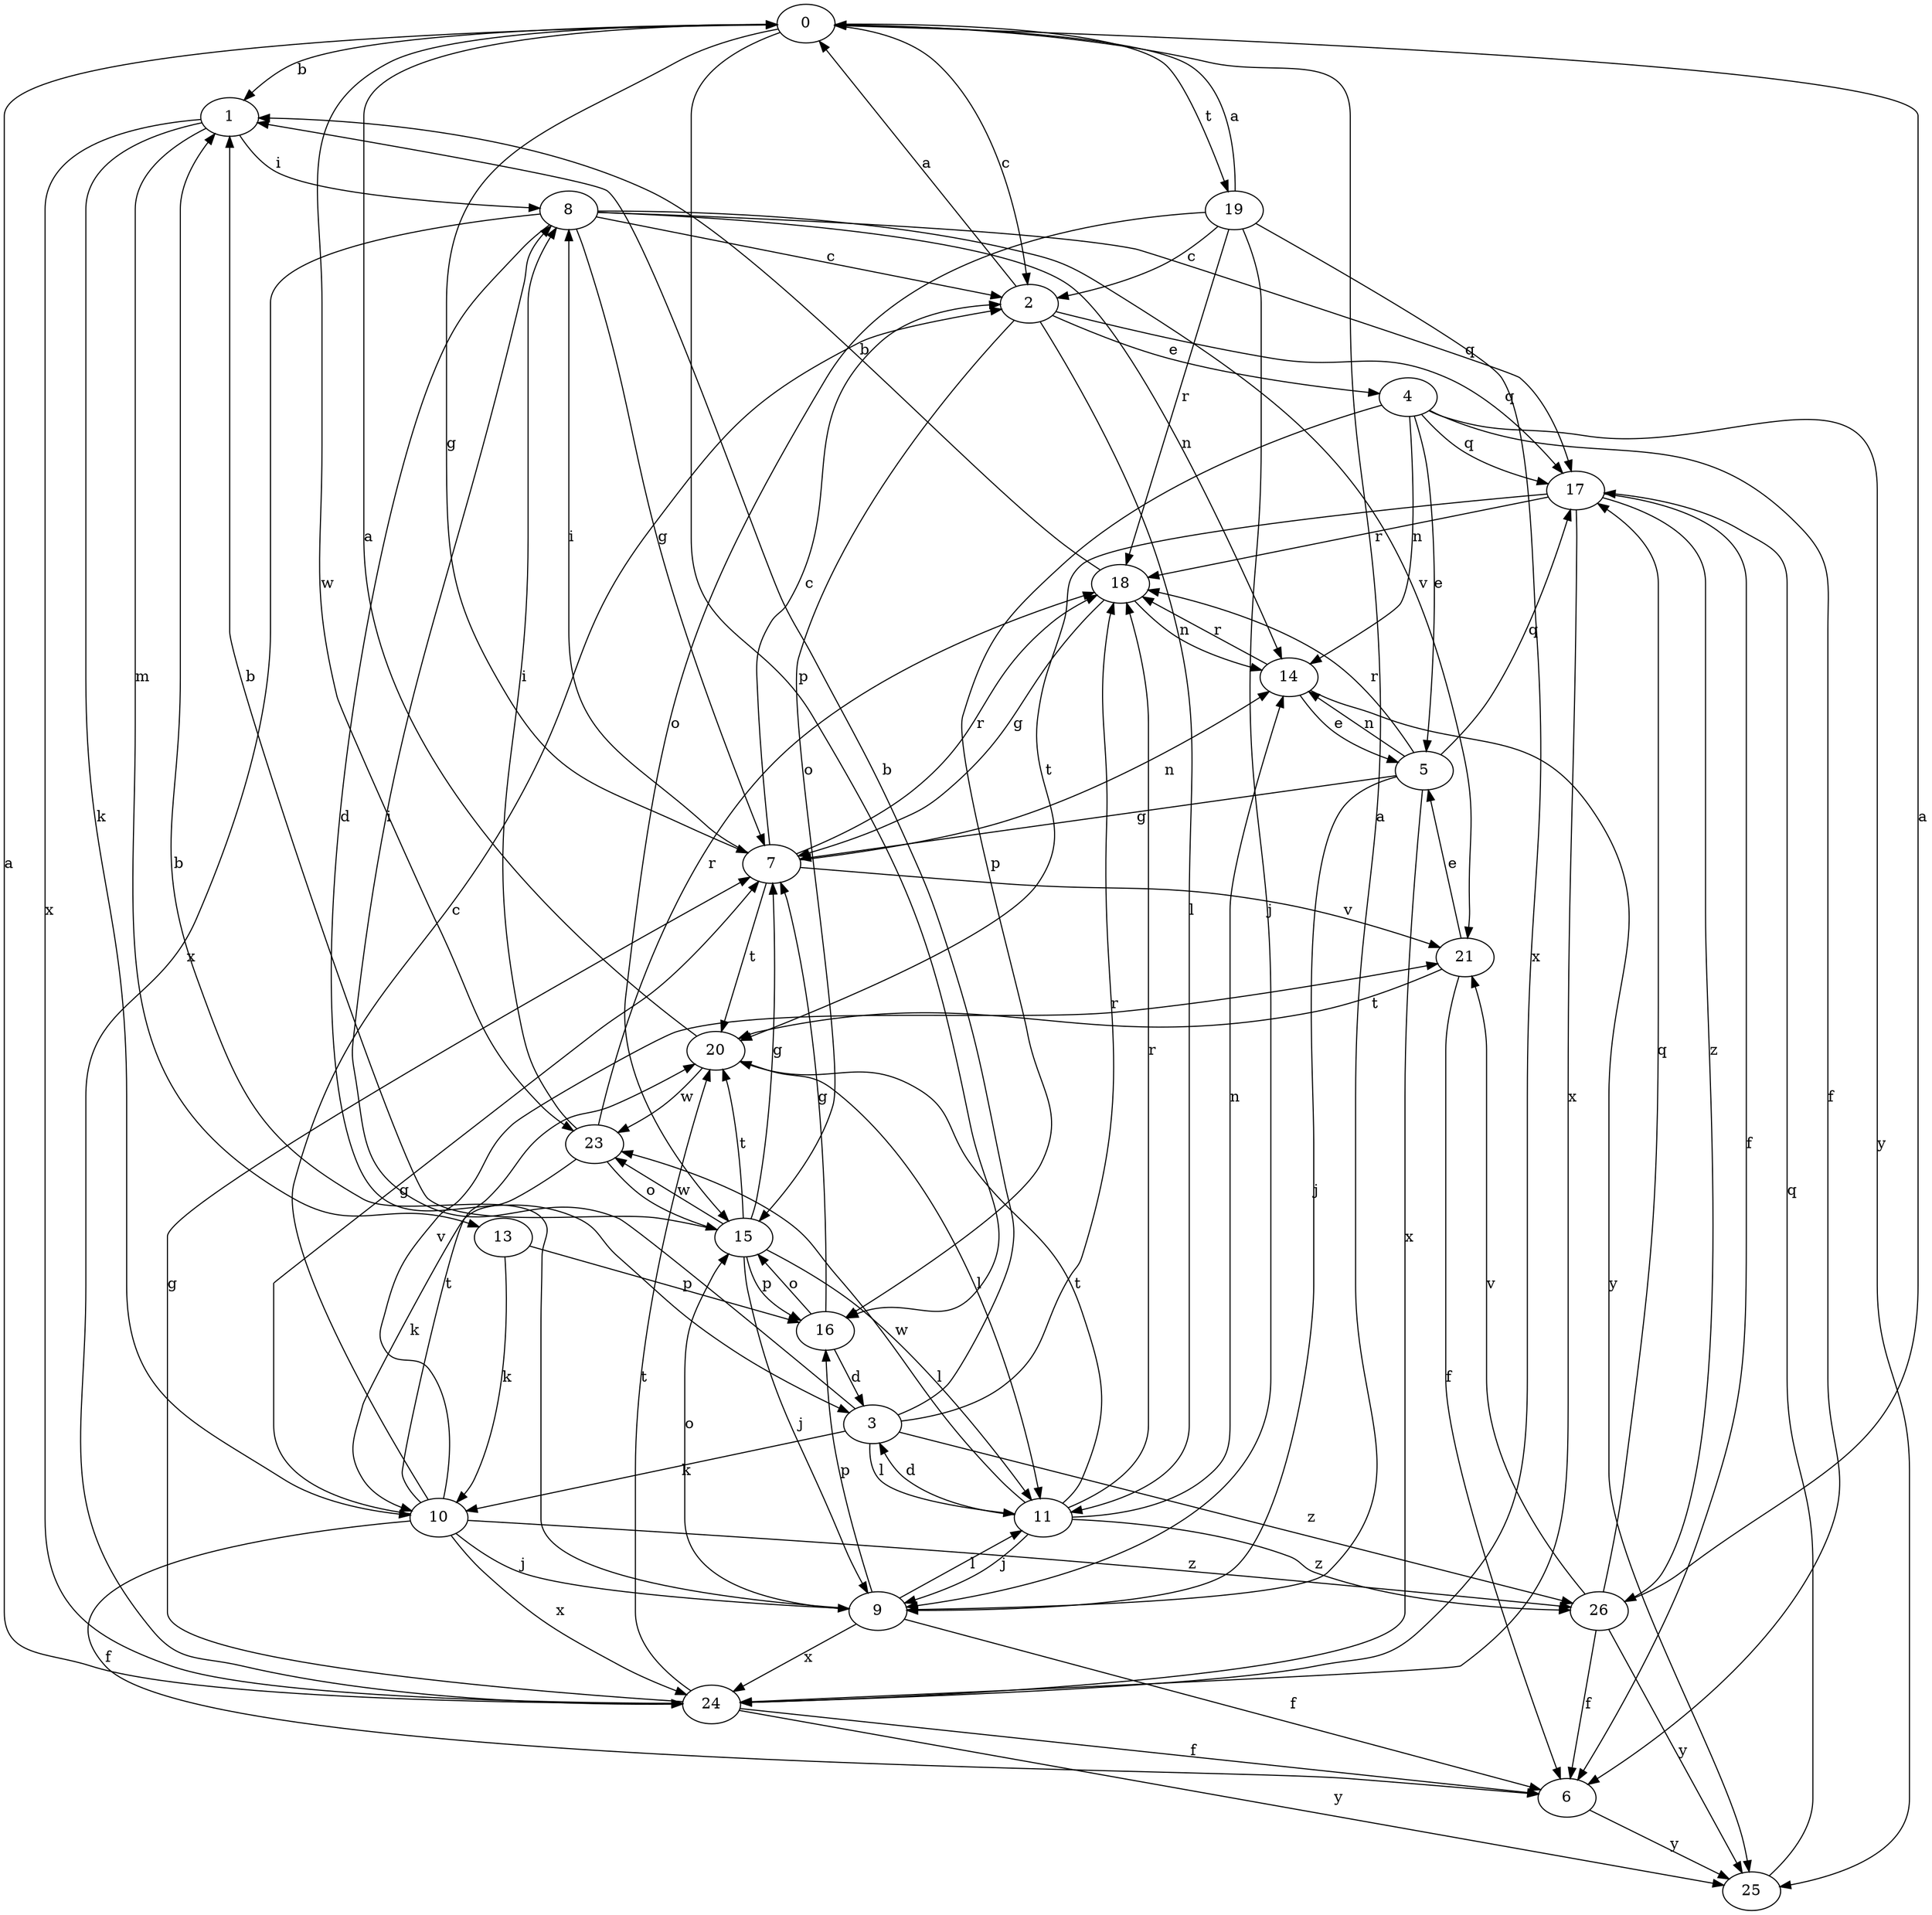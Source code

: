 strict digraph  {
0;
1;
2;
3;
4;
5;
6;
7;
8;
9;
10;
11;
13;
14;
15;
16;
17;
18;
19;
20;
21;
23;
24;
25;
26;
0 -> 1  [label=b];
0 -> 2  [label=c];
0 -> 7  [label=g];
0 -> 16  [label=p];
0 -> 19  [label=t];
0 -> 23  [label=w];
1 -> 8  [label=i];
1 -> 10  [label=k];
1 -> 13  [label=m];
1 -> 24  [label=x];
2 -> 0  [label=a];
2 -> 4  [label=e];
2 -> 11  [label=l];
2 -> 15  [label=o];
2 -> 17  [label=q];
3 -> 1  [label=b];
3 -> 8  [label=i];
3 -> 10  [label=k];
3 -> 11  [label=l];
3 -> 18  [label=r];
3 -> 26  [label=z];
4 -> 5  [label=e];
4 -> 6  [label=f];
4 -> 14  [label=n];
4 -> 16  [label=p];
4 -> 17  [label=q];
4 -> 25  [label=y];
5 -> 7  [label=g];
5 -> 9  [label=j];
5 -> 14  [label=n];
5 -> 17  [label=q];
5 -> 18  [label=r];
5 -> 24  [label=x];
6 -> 25  [label=y];
7 -> 2  [label=c];
7 -> 8  [label=i];
7 -> 14  [label=n];
7 -> 18  [label=r];
7 -> 20  [label=t];
7 -> 21  [label=v];
8 -> 2  [label=c];
8 -> 3  [label=d];
8 -> 7  [label=g];
8 -> 14  [label=n];
8 -> 17  [label=q];
8 -> 21  [label=v];
8 -> 24  [label=x];
9 -> 0  [label=a];
9 -> 1  [label=b];
9 -> 6  [label=f];
9 -> 11  [label=l];
9 -> 15  [label=o];
9 -> 16  [label=p];
9 -> 24  [label=x];
10 -> 2  [label=c];
10 -> 6  [label=f];
10 -> 7  [label=g];
10 -> 9  [label=j];
10 -> 20  [label=t];
10 -> 21  [label=v];
10 -> 24  [label=x];
10 -> 26  [label=z];
11 -> 3  [label=d];
11 -> 9  [label=j];
11 -> 14  [label=n];
11 -> 18  [label=r];
11 -> 20  [label=t];
11 -> 23  [label=w];
11 -> 26  [label=z];
13 -> 10  [label=k];
13 -> 16  [label=p];
14 -> 5  [label=e];
14 -> 18  [label=r];
14 -> 25  [label=y];
15 -> 1  [label=b];
15 -> 7  [label=g];
15 -> 9  [label=j];
15 -> 11  [label=l];
15 -> 16  [label=p];
15 -> 20  [label=t];
15 -> 23  [label=w];
16 -> 3  [label=d];
16 -> 7  [label=g];
16 -> 15  [label=o];
17 -> 6  [label=f];
17 -> 18  [label=r];
17 -> 20  [label=t];
17 -> 24  [label=x];
17 -> 26  [label=z];
18 -> 1  [label=b];
18 -> 7  [label=g];
18 -> 14  [label=n];
19 -> 0  [label=a];
19 -> 2  [label=c];
19 -> 9  [label=j];
19 -> 15  [label=o];
19 -> 18  [label=r];
19 -> 24  [label=x];
20 -> 0  [label=a];
20 -> 11  [label=l];
20 -> 23  [label=w];
21 -> 5  [label=e];
21 -> 6  [label=f];
21 -> 20  [label=t];
23 -> 8  [label=i];
23 -> 10  [label=k];
23 -> 15  [label=o];
23 -> 18  [label=r];
24 -> 0  [label=a];
24 -> 6  [label=f];
24 -> 7  [label=g];
24 -> 20  [label=t];
24 -> 25  [label=y];
25 -> 17  [label=q];
26 -> 0  [label=a];
26 -> 6  [label=f];
26 -> 17  [label=q];
26 -> 21  [label=v];
26 -> 25  [label=y];
}
